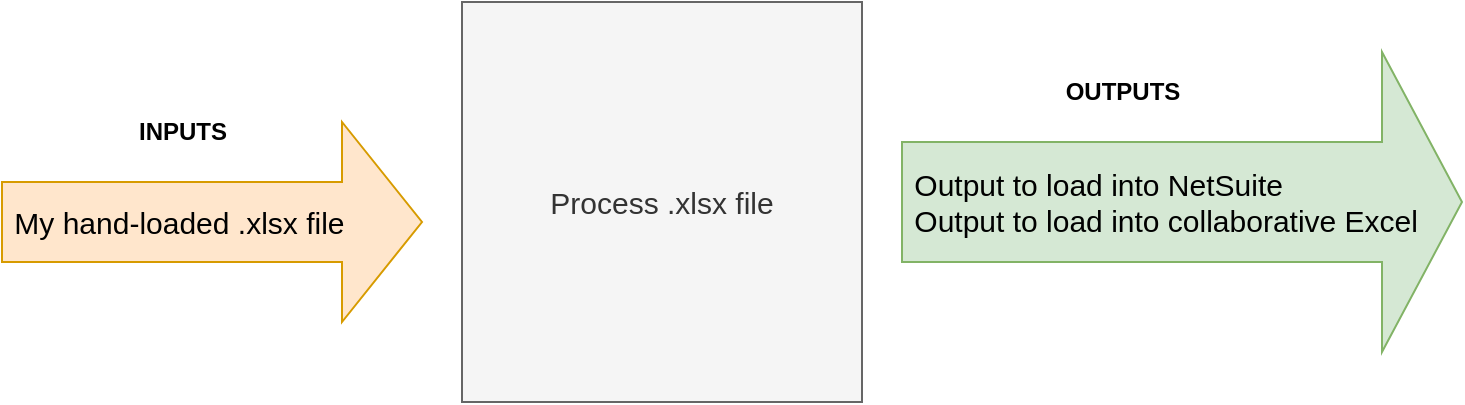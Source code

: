 <mxfile version="23.1.5" type="device">
  <diagram name="Página-1" id="ZVmTzCGUi93rbPDPO5i-">
    <mxGraphModel dx="2868" dy="1580" grid="1" gridSize="10" guides="1" tooltips="1" connect="1" arrows="1" fold="1" page="1" pageScale="1" pageWidth="827" pageHeight="1169" math="0" shadow="0">
      <root>
        <mxCell id="0" />
        <mxCell id="1" parent="0" />
        <mxCell id="3Yn_yZ1p5lrfyFrG8p4H-1" value="&lt;font style=&quot;font-size: 15px;&quot;&gt;Process .xlsx file&lt;/font&gt;" style="whiteSpace=wrap;html=1;aspect=fixed;fillColor=#f5f5f5;fontColor=#333333;strokeColor=#666666;" vertex="1" parent="1">
          <mxGeometry x="279" y="485" width="200" height="200" as="geometry" />
        </mxCell>
        <mxCell id="3Yn_yZ1p5lrfyFrG8p4H-3" value="&lt;font style=&quot;font-size: 15px;&quot;&gt;&amp;nbsp;My hand-loaded .xlsx file&lt;/font&gt;" style="html=1;shadow=0;dashed=0;align=left;verticalAlign=middle;shape=mxgraph.arrows2.arrow;dy=0.6;dx=40;notch=0;fillColor=#ffe6cc;strokeColor=#d79b00;" vertex="1" parent="1">
          <mxGeometry x="49" y="545" width="210" height="100" as="geometry" />
        </mxCell>
        <mxCell id="3Yn_yZ1p5lrfyFrG8p4H-4" value="&lt;font style=&quot;font-size: 15px;&quot;&gt;&amp;nbsp;Output to load into NetSuite&lt;br&gt;&amp;nbsp;Output to load into collaborative Excel&lt;br&gt;&lt;/font&gt;" style="html=1;shadow=0;dashed=0;align=left;verticalAlign=middle;shape=mxgraph.arrows2.arrow;dy=0.6;dx=40;notch=0;fillColor=#d5e8d4;strokeColor=#82b366;" vertex="1" parent="1">
          <mxGeometry x="499" y="510" width="280" height="150" as="geometry" />
        </mxCell>
        <mxCell id="3Yn_yZ1p5lrfyFrG8p4H-6" value="INPUTS" style="text;html=1;align=center;verticalAlign=middle;resizable=0;points=[];autosize=1;strokeColor=none;fillColor=none;fontStyle=1" vertex="1" parent="1">
          <mxGeometry x="104" y="535" width="70" height="30" as="geometry" />
        </mxCell>
        <mxCell id="3Yn_yZ1p5lrfyFrG8p4H-7" value="OUTPUTS" style="text;html=1;align=center;verticalAlign=middle;resizable=0;points=[];autosize=1;strokeColor=none;fillColor=none;fontStyle=1" vertex="1" parent="1">
          <mxGeometry x="569" y="515" width="80" height="30" as="geometry" />
        </mxCell>
      </root>
    </mxGraphModel>
  </diagram>
</mxfile>
